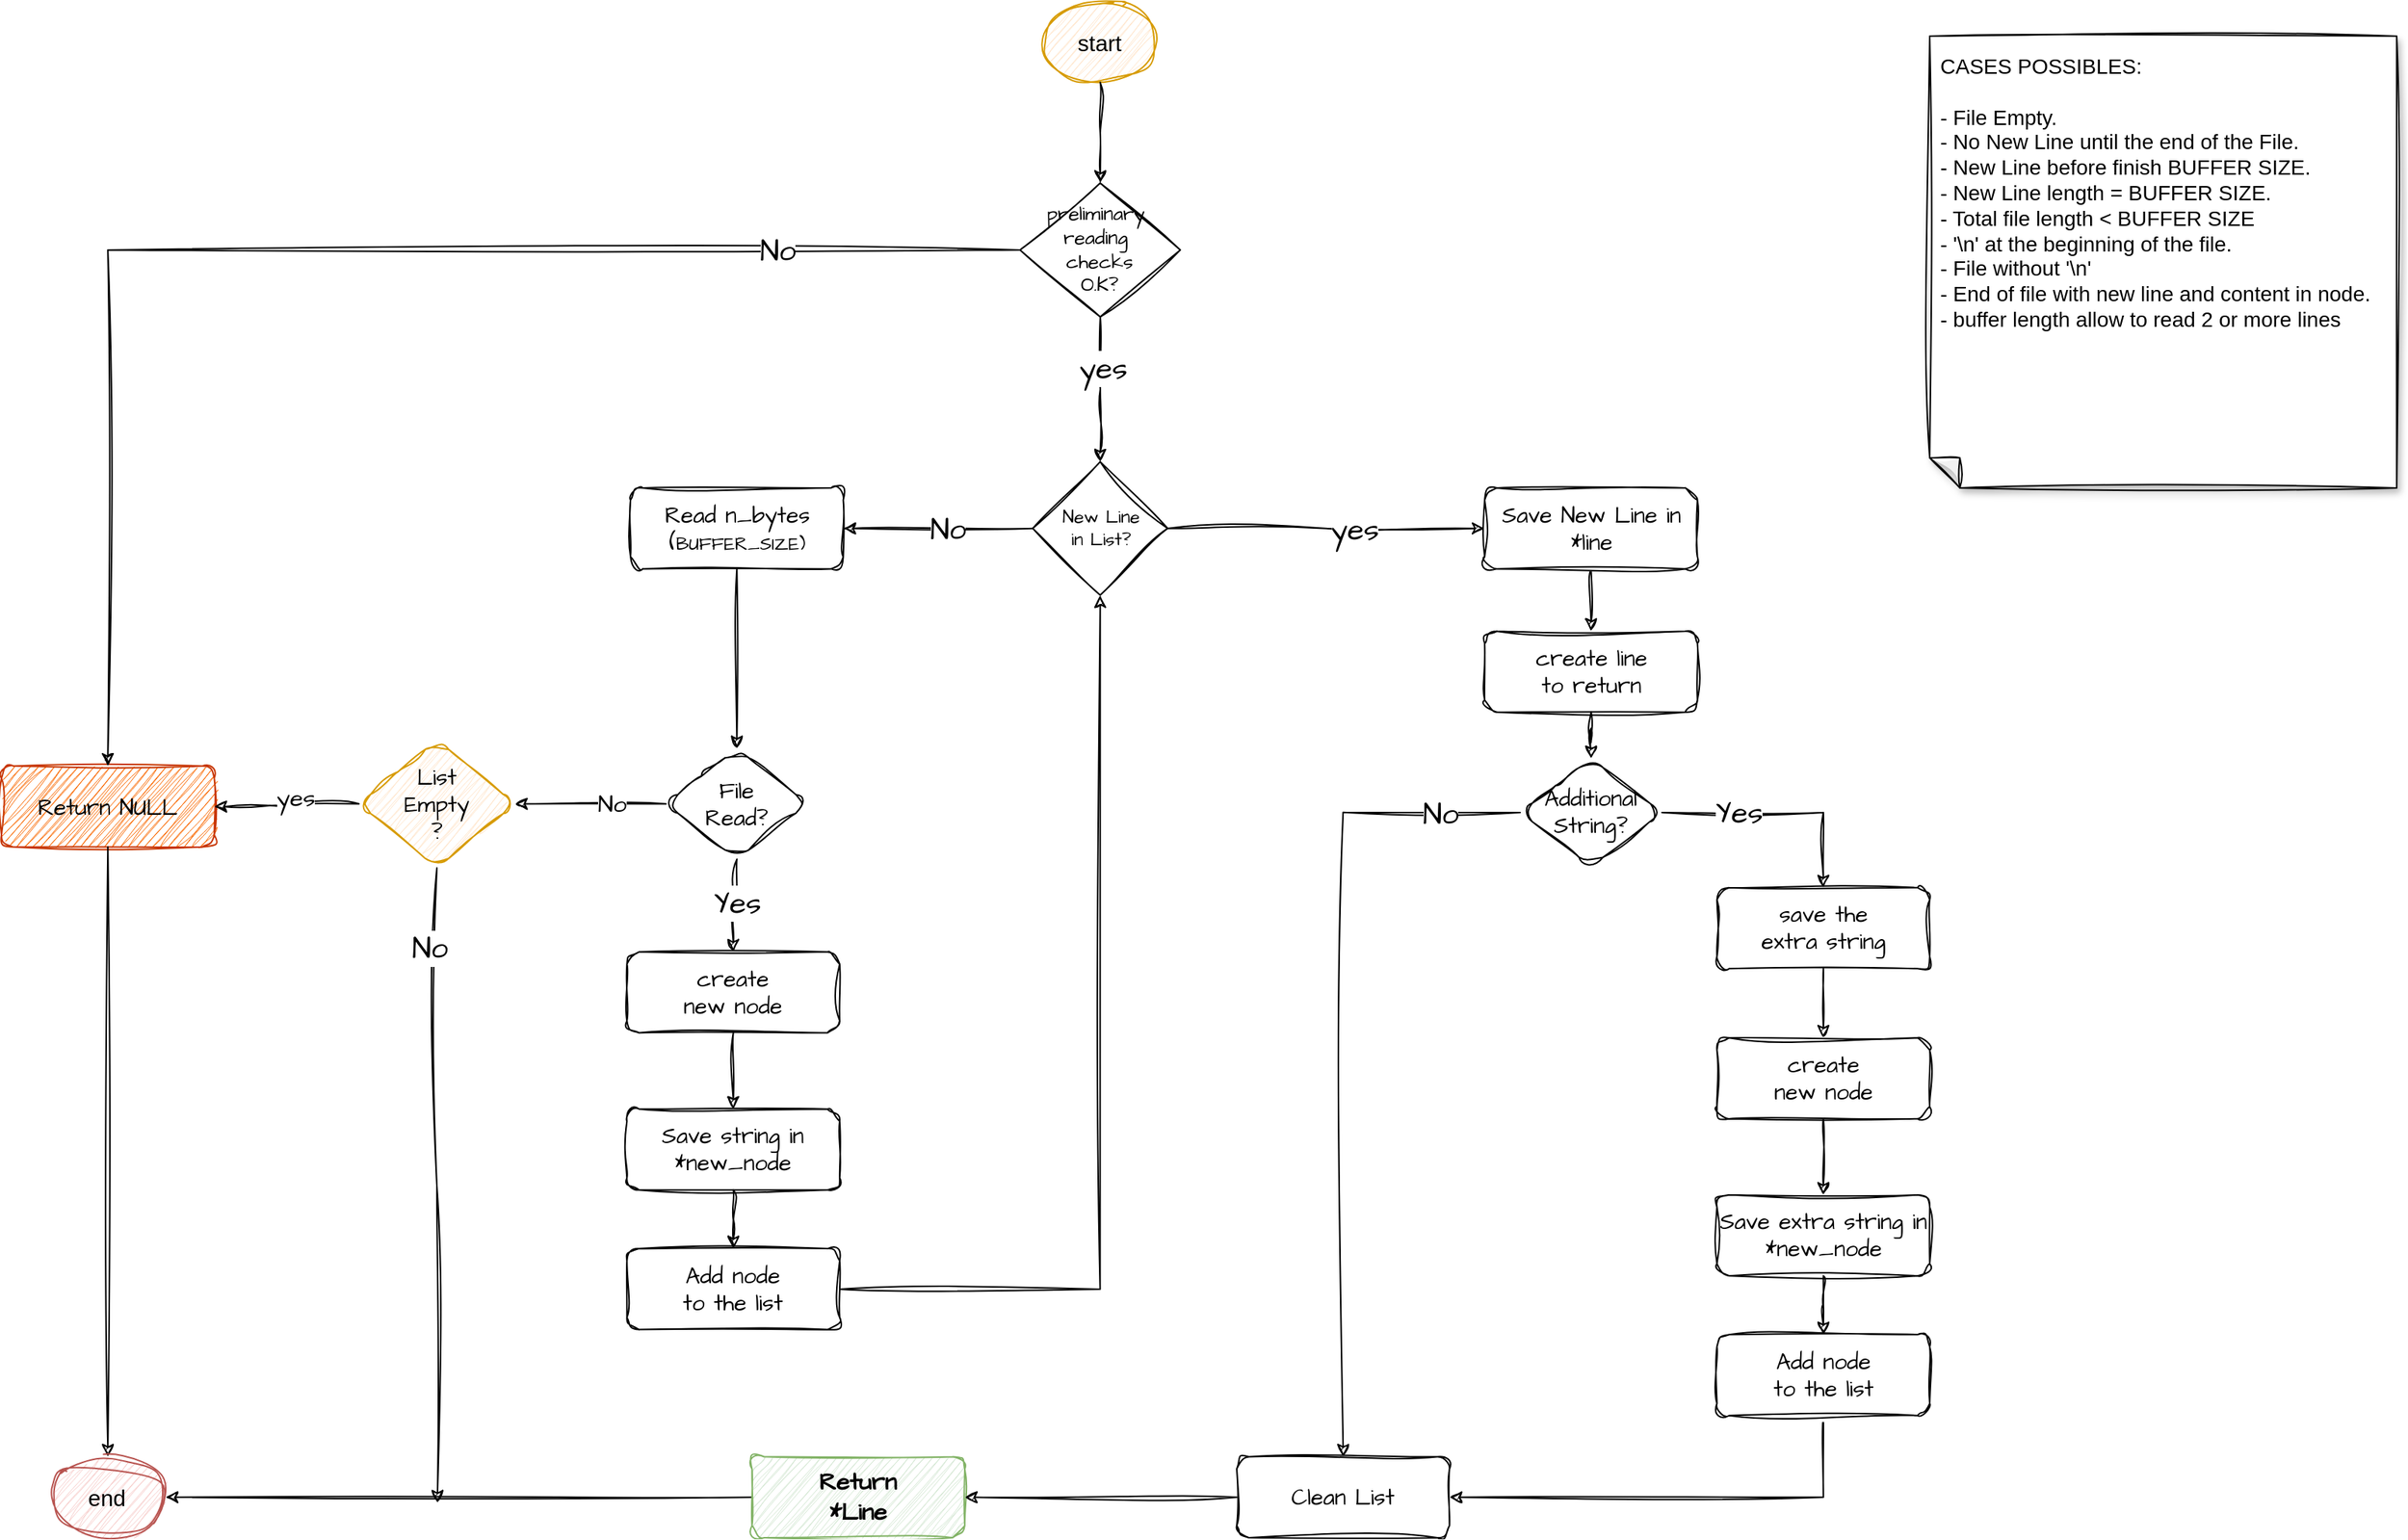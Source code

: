 <mxfile version="23.0.1" type="github">
  <diagram name="Page-1" id="JMT0KtgX3B_tpK4LKjmZ">
    <mxGraphModel dx="2049" dy="2230" grid="1" gridSize="10" guides="1" tooltips="1" connect="1" arrows="1" fold="1" page="1" pageScale="1" pageWidth="850" pageHeight="1100" math="0" shadow="0">
      <root>
        <mxCell id="0" />
        <mxCell id="1" parent="0" />
        <mxCell id="QlOtEN6NoLlLE6Wvn6i3-212" value="CASES POSSIBLES:&lt;br&gt;&lt;br&gt;- File Empty.&lt;br&gt;- No New Line until the end of the File.&lt;br&gt;- New Line before finish BUFFER SIZE.&lt;br&gt;- New Line length = BUFFER SIZE.&lt;br&gt;- Total file length &amp;lt; BUFFER SIZE&lt;br&gt;- &#39;\n&#39; at the beginning of the file.&lt;br&gt;&lt;div&gt;- File without &#39;\n&#39;&lt;/div&gt;&lt;div&gt;- End of file with new line and content in node.&lt;br&gt;&lt;/div&gt;&lt;div&gt;- buffer length allow to read 2 or more lines&lt;/div&gt;" style="shape=note;backgroundOutline=1;darkOpacity=0.05;fillStyle=solid;direction=west;gradientDirection=north;shadow=1;size=20;pointerEvents=1;sketch=1;curveFitting=1;jiggle=2;labelPosition=center;verticalLabelPosition=middle;align=left;verticalAlign=top;fontSize=14;html=1;labelBorderColor=none;labelBackgroundColor=none;strokeColor=default;gradientColor=none;perimeterSpacing=0;spacingTop=5;spacingLeft=5;whiteSpace=wrap;" parent="1" vertex="1">
          <mxGeometry x="1320" y="-1037.04" width="310" height="300" as="geometry" />
        </mxCell>
        <mxCell id="QlOtEN6NoLlLE6Wvn6i3-3" value="start" style="ellipse;whiteSpace=wrap;html=1;sketch=1;curveFitting=1;jiggle=2;fontSize=15;container=0;fillColor=#ffe6cc;strokeColor=#d79b00;" parent="1" vertex="1">
          <mxGeometry x="731.088" y="-1060" width="76.497" height="53.752" as="geometry" />
        </mxCell>
        <mxCell id="QlOtEN6NoLlLE6Wvn6i3-14" value="&lt;div style=&quot;font-size: 13px;&quot;&gt;preliminary&amp;nbsp;&lt;/div&gt;&lt;div style=&quot;font-size: 13px;&quot;&gt;reading&amp;nbsp;&lt;/div&gt;&lt;div style=&quot;font-size: 13px;&quot;&gt;checks&lt;/div&gt;&lt;div style=&quot;font-size: 13px;&quot;&gt;O.K?&lt;br style=&quot;font-size: 13px;&quot;&gt;&lt;/div&gt;" style="rhombus;whiteSpace=wrap;html=1;sketch=1;curveFitting=1;jiggle=2;hachureGap=4;fontFamily=Architects Daughter;fontSource=https%3A%2F%2Ffonts.googleapis.com%2Fcss%3Ffamily%3DArchitects%2BDaughter;fontSize=13;verticalAlign=middle;container=0;" parent="1" vertex="1">
          <mxGeometry x="716.151" y="-939.497" width="106.378" height="88.914" as="geometry" />
        </mxCell>
        <mxCell id="4StBbDfkUCFeg5q-xjJN-60" value="" style="edgeStyle=orthogonalEdgeStyle;rounded=0;sketch=1;hachureGap=4;jiggle=2;curveFitting=1;orthogonalLoop=1;jettySize=auto;html=1;fontFamily=Architects Daughter;fontSource=https%3A%2F%2Ffonts.googleapis.com%2Fcss%3Ffamily%3DArchitects%2BDaughter;fontSize=16;" edge="1" parent="1" source="QlOtEN6NoLlLE6Wvn6i3-3" target="QlOtEN6NoLlLE6Wvn6i3-14">
          <mxGeometry relative="1" as="geometry" />
        </mxCell>
        <mxCell id="QlOtEN6NoLlLE6Wvn6i3-18" value="Return NULL" style="rounded=1;whiteSpace=wrap;html=1;fontSize=15;fontFamily=Architects Daughter;sketch=1;curveFitting=1;jiggle=2;hachureGap=4;fontSource=https%3A%2F%2Ffonts.googleapis.com%2Fcss%3Ffamily%3DArchitects%2BDaughter;fillColor=#fa6800;fontColor=#000000;strokeColor=#C73500;container=0;" parent="1" vertex="1">
          <mxGeometry x="40" y="-552.336" width="141.225" height="53.752" as="geometry" />
        </mxCell>
        <mxCell id="QlOtEN6NoLlLE6Wvn6i3-19" value="" style="edgeStyle=orthogonalEdgeStyle;rounded=0;sketch=1;hachureGap=4;jiggle=2;curveFitting=1;orthogonalLoop=1;jettySize=auto;html=1;fontFamily=Architects Daughter;fontSource=https%3A%2F%2Ffonts.googleapis.com%2Fcss%3Ffamily%3DArchitects%2BDaughter;fontSize=15;" parent="1" source="QlOtEN6NoLlLE6Wvn6i3-14" target="QlOtEN6NoLlLE6Wvn6i3-18" edge="1">
          <mxGeometry relative="1" as="geometry" />
        </mxCell>
        <mxCell id="4StBbDfkUCFeg5q-xjJN-7" value="No" style="edgeLabel;html=1;align=center;verticalAlign=middle;resizable=0;points=[];fontSize=20;fontFamily=Architects Daughter;" vertex="1" connectable="0" parent="QlOtEN6NoLlLE6Wvn6i3-19">
          <mxGeometry x="-0.659" relative="1" as="geometry">
            <mxPoint as="offset" />
          </mxGeometry>
        </mxCell>
        <mxCell id="QlOtEN6NoLlLE6Wvn6i3-22" value="Read n_bytes&lt;br&gt;(&lt;font style=&quot;font-size: 12px;&quot;&gt;BUFFER_SIZE)&lt;/font&gt;" style="rounded=1;whiteSpace=wrap;html=1;fontSize=15;fontFamily=Architects Daughter;sketch=1;curveFitting=1;jiggle=2;hachureGap=4;fontSource=https%3A%2F%2Ffonts.googleapis.com%2Fcss%3Ffamily%3DArchitects%2BDaughter;container=0;" parent="1" vertex="1">
          <mxGeometry x="457.555" y="-737.042" width="141.225" height="53.752" as="geometry" />
        </mxCell>
        <mxCell id="QlOtEN6NoLlLE6Wvn6i3-25" value="File&lt;br&gt;Read?" style="rhombus;whiteSpace=wrap;html=1;fontSize=15;fontFamily=Architects Daughter;rounded=1;sketch=1;curveFitting=1;jiggle=2;hachureGap=4;fontSource=https%3A%2F%2Ffonts.googleapis.com%2Fcss%3Ffamily%3DArchitects%2BDaughter;container=0;" parent="1" vertex="1">
          <mxGeometry x="481.109" y="-563.957" width="94.15" height="73.46" as="geometry" />
        </mxCell>
        <mxCell id="4StBbDfkUCFeg5q-xjJN-14" value="" style="edgeStyle=orthogonalEdgeStyle;rounded=0;sketch=1;hachureGap=4;jiggle=2;curveFitting=1;orthogonalLoop=1;jettySize=auto;html=1;fontFamily=Architects Daughter;fontSource=https%3A%2F%2Ffonts.googleapis.com%2Fcss%3Ffamily%3DArchitects%2BDaughter;fontSize=16;" edge="1" parent="1" source="QlOtEN6NoLlLE6Wvn6i3-22" target="QlOtEN6NoLlLE6Wvn6i3-25">
          <mxGeometry relative="1" as="geometry" />
        </mxCell>
        <mxCell id="QlOtEN6NoLlLE6Wvn6i3-32" value="&lt;div style=&quot;font-size: 15px;&quot;&gt;create&lt;/div&gt;&lt;div style=&quot;font-size: 15px;&quot;&gt;new node&lt;br style=&quot;font-size: 15px;&quot;&gt;&lt;/div&gt;" style="rounded=1;whiteSpace=wrap;html=1;fontSize=15;fontFamily=Architects Daughter;sketch=1;curveFitting=1;jiggle=2;hachureGap=4;fontSource=https%3A%2F%2Ffonts.googleapis.com%2Fcss%3Ffamily%3DArchitects%2BDaughter;container=0;" parent="1" vertex="1">
          <mxGeometry x="455.183" y="-428.976" width="141.225" height="53.752" as="geometry" />
        </mxCell>
        <mxCell id="4StBbDfkUCFeg5q-xjJN-21" value="" style="edgeStyle=orthogonalEdgeStyle;rounded=0;sketch=1;hachureGap=4;jiggle=2;curveFitting=1;orthogonalLoop=1;jettySize=auto;html=1;fontFamily=Architects Daughter;fontSource=https%3A%2F%2Ffonts.googleapis.com%2Fcss%3Ffamily%3DArchitects%2BDaughter;fontSize=16;" edge="1" parent="1" source="QlOtEN6NoLlLE6Wvn6i3-25" target="QlOtEN6NoLlLE6Wvn6i3-32">
          <mxGeometry relative="1" as="geometry" />
        </mxCell>
        <mxCell id="4StBbDfkUCFeg5q-xjJN-22" value="Yes" style="edgeLabel;html=1;align=center;verticalAlign=middle;resizable=0;points=[];fontSize=20;fontFamily=Architects Daughter;" vertex="1" connectable="0" parent="4StBbDfkUCFeg5q-xjJN-21">
          <mxGeometry x="-0.119" relative="1" as="geometry">
            <mxPoint as="offset" />
          </mxGeometry>
        </mxCell>
        <mxCell id="QlOtEN6NoLlLE6Wvn6i3-62" value="&lt;div&gt;Add node &lt;br&gt;&lt;/div&gt;&lt;div&gt;to the list&lt;br&gt;&lt;/div&gt;" style="whiteSpace=wrap;html=1;fontSize=15;fontFamily=Architects Daughter;rounded=1;sketch=1;curveFitting=1;jiggle=2;hachureGap=4;fontSource=https%3A%2F%2Ffonts.googleapis.com%2Fcss%3Ffamily%3DArchitects%2BDaughter;container=0;" parent="1" vertex="1">
          <mxGeometry x="455.181" y="-231.937" width="141.225" height="53.752" as="geometry" />
        </mxCell>
        <mxCell id="QlOtEN6NoLlLE6Wvn6i3-124" value="&lt;div&gt;Clean List&lt;/div&gt;" style="whiteSpace=wrap;html=1;fontSize=15;fontFamily=Architects Daughter;rounded=1;sketch=1;curveFitting=1;jiggle=2;hachureGap=4;fontSource=https%3A%2F%2Ffonts.googleapis.com%2Fcss%3Ffamily%3DArchitects%2BDaughter;container=0;" parent="1" vertex="1">
          <mxGeometry x="859.997" y="-93.752" width="141.225" height="53.752" as="geometry" />
        </mxCell>
        <mxCell id="ASQwSrZ_kovedb2dKtSF-5" value="" style="edgeStyle=orthogonalEdgeStyle;rounded=0;sketch=1;hachureGap=4;jiggle=2;curveFitting=1;orthogonalLoop=1;jettySize=auto;html=1;fontFamily=Architects Daughter;fontSource=https%3A%2F%2Ffonts.googleapis.com%2Fcss%3Ffamily%3DArchitects%2BDaughter;fontSize=15;exitX=0.5;exitY=1;exitDx=0;exitDy=0;entryX=0.5;entryY=0;entryDx=0;entryDy=0;" parent="1" source="QlOtEN6NoLlLE6Wvn6i3-18" target="QlOtEN6NoLlLE6Wvn6i3-7" edge="1">
          <mxGeometry relative="1" as="geometry">
            <mxPoint x="332.352" y="-719.356" as="sourcePoint" />
            <mxPoint x="381.486" y="359.035" as="targetPoint" />
          </mxGeometry>
        </mxCell>
        <mxCell id="QlOtEN6NoLlLE6Wvn6i3-7" value="&lt;div style=&quot;font-size: 15px;&quot;&gt;end&lt;/div&gt;" style="ellipse;whiteSpace=wrap;html=1;sketch=1;curveFitting=1;jiggle=2;fontSize=15;container=0;fillColor=#f8cecc;strokeColor=#b85450;" parent="1" vertex="1">
          <mxGeometry x="72.365" y="-93.755" width="76.497" height="53.752" as="geometry" />
        </mxCell>
        <mxCell id="ASQwSrZ_kovedb2dKtSF-12" value="create line&lt;br&gt;to return" style="rounded=1;whiteSpace=wrap;html=1;fontSize=15;fontFamily=Architects Daughter;sketch=1;curveFitting=1;jiggle=2;hachureGap=4;fontSource=https%3A%2F%2Ffonts.googleapis.com%2Fcss%3Ffamily%3DArchitects%2BDaughter;container=0;" parent="1" vertex="1">
          <mxGeometry x="1024.567" y="-641.932" width="141.225" height="53.752" as="geometry" />
        </mxCell>
        <mxCell id="4StBbDfkUCFeg5q-xjJN-57" style="edgeStyle=orthogonalEdgeStyle;rounded=0;sketch=1;hachureGap=4;jiggle=2;curveFitting=1;orthogonalLoop=1;jettySize=auto;html=1;entryX=1;entryY=0.5;entryDx=0;entryDy=0;fontFamily=Architects Daughter;fontSource=https%3A%2F%2Ffonts.googleapis.com%2Fcss%3Ffamily%3DArchitects%2BDaughter;fontSize=16;" edge="1" parent="1" source="QlOtEN6NoLlLE6Wvn6i3-85" target="QlOtEN6NoLlLE6Wvn6i3-7">
          <mxGeometry relative="1" as="geometry" />
        </mxCell>
        <mxCell id="QlOtEN6NoLlLE6Wvn6i3-85" value="&lt;div style=&quot;font-size: 16px;&quot;&gt;&lt;b&gt;&lt;font style=&quot;font-size: 16px;&quot;&gt;Return&lt;/font&gt;&lt;/b&gt;&lt;/div&gt;&lt;div style=&quot;font-size: 16px;&quot;&gt;&lt;b&gt;&lt;font style=&quot;font-size: 16px;&quot;&gt;*Line&lt;/font&gt;&lt;/b&gt;&lt;br&gt;&lt;/div&gt;" style="whiteSpace=wrap;html=1;fontSize=15;fontFamily=Architects Daughter;rounded=1;sketch=1;curveFitting=1;jiggle=2;hachureGap=4;fontSource=https%3A%2F%2Ffonts.googleapis.com%2Fcss%3Ffamily%3DArchitects%2BDaughter;fillColor=#d5e8d4;strokeColor=#82b366;container=0;" parent="1" vertex="1">
          <mxGeometry x="538.212" y="-93.756" width="141.225" height="53.752" as="geometry" />
        </mxCell>
        <mxCell id="4StBbDfkUCFeg5q-xjJN-58" style="edgeStyle=orthogonalEdgeStyle;rounded=0;sketch=1;hachureGap=4;jiggle=2;curveFitting=1;orthogonalLoop=1;jettySize=auto;html=1;entryX=1;entryY=0.5;entryDx=0;entryDy=0;fontFamily=Architects Daughter;fontSource=https%3A%2F%2Ffonts.googleapis.com%2Fcss%3Ffamily%3DArchitects%2BDaughter;fontSize=16;" edge="1" parent="1" source="QlOtEN6NoLlLE6Wvn6i3-124" target="QlOtEN6NoLlLE6Wvn6i3-85">
          <mxGeometry relative="1" as="geometry" />
        </mxCell>
        <mxCell id="4StBbDfkUCFeg5q-xjJN-52" value="" style="edgeStyle=orthogonalEdgeStyle;rounded=0;sketch=1;hachureGap=4;jiggle=2;curveFitting=1;orthogonalLoop=1;jettySize=auto;html=1;fontFamily=Architects Daughter;fontSource=https%3A%2F%2Ffonts.googleapis.com%2Fcss%3Ffamily%3DArchitects%2BDaughter;fontSize=16;" edge="1" parent="1" source="ASQwSrZ_kovedb2dKtSF-142" target="ASQwSrZ_kovedb2dKtSF-12">
          <mxGeometry relative="1" as="geometry" />
        </mxCell>
        <mxCell id="ASQwSrZ_kovedb2dKtSF-142" value="Save New Line in *line" style="whiteSpace=wrap;html=1;fontSize=15;fontFamily=Architects Daughter;rounded=1;sketch=1;curveFitting=1;jiggle=2;hachureGap=4;fontSource=https%3A%2F%2Ffonts.googleapis.com%2Fcss%3Ffamily%3DArchitects%2BDaughter;container=0;" parent="1" vertex="1">
          <mxGeometry x="1024.57" y="-737.037" width="141.225" height="53.752" as="geometry" />
        </mxCell>
        <mxCell id="4StBbDfkUCFeg5q-xjJN-54" style="edgeStyle=orthogonalEdgeStyle;rounded=0;sketch=1;hachureGap=4;jiggle=2;curveFitting=1;orthogonalLoop=1;jettySize=auto;html=1;entryX=0.5;entryY=0;entryDx=0;entryDy=0;fontFamily=Architects Daughter;fontSource=https%3A%2F%2Ffonts.googleapis.com%2Fcss%3Ffamily%3DArchitects%2BDaughter;fontSize=16;exitX=0;exitY=0.5;exitDx=0;exitDy=0;" edge="1" parent="1" source="ASQwSrZ_kovedb2dKtSF-145" target="QlOtEN6NoLlLE6Wvn6i3-124">
          <mxGeometry relative="1" as="geometry" />
        </mxCell>
        <mxCell id="4StBbDfkUCFeg5q-xjJN-69" value="No" style="edgeLabel;html=1;align=center;verticalAlign=middle;resizable=0;points=[];fontSize=20;fontFamily=Architects Daughter;" vertex="1" connectable="0" parent="4StBbDfkUCFeg5q-xjJN-54">
          <mxGeometry x="-0.806" relative="1" as="geometry">
            <mxPoint as="offset" />
          </mxGeometry>
        </mxCell>
        <mxCell id="ASQwSrZ_kovedb2dKtSF-145" value="Additional&lt;br&gt;String?" style="rhombus;whiteSpace=wrap;html=1;fontSize=15;fontFamily=Architects Daughter;rounded=1;sketch=1;curveFitting=1;jiggle=2;hachureGap=4;fontSource=https%3A%2F%2Ffonts.googleapis.com%2Fcss%3Ffamily%3DArchitects%2BDaughter;container=0;" parent="1" vertex="1">
          <mxGeometry x="1048.106" y="-557.389" width="94.15" height="71.669" as="geometry" />
        </mxCell>
        <mxCell id="4StBbDfkUCFeg5q-xjJN-51" value="" style="edgeStyle=orthogonalEdgeStyle;rounded=0;sketch=1;hachureGap=4;jiggle=2;curveFitting=1;orthogonalLoop=1;jettySize=auto;html=1;fontFamily=Architects Daughter;fontSource=https%3A%2F%2Ffonts.googleapis.com%2Fcss%3Ffamily%3DArchitects%2BDaughter;fontSize=16;" edge="1" parent="1" source="ASQwSrZ_kovedb2dKtSF-12" target="ASQwSrZ_kovedb2dKtSF-145">
          <mxGeometry relative="1" as="geometry" />
        </mxCell>
        <mxCell id="4StBbDfkUCFeg5q-xjJN-25" value="" style="edgeStyle=orthogonalEdgeStyle;rounded=0;sketch=1;hachureGap=4;jiggle=2;curveFitting=1;orthogonalLoop=1;jettySize=auto;html=1;fontFamily=Architects Daughter;fontSource=https%3A%2F%2Ffonts.googleapis.com%2Fcss%3Ffamily%3DArchitects%2BDaughter;fontSize=16;" edge="1" parent="1" source="wsJMPXInhj_xyrBOGOS4-13" target="QlOtEN6NoLlLE6Wvn6i3-62">
          <mxGeometry relative="1" as="geometry" />
        </mxCell>
        <mxCell id="wsJMPXInhj_xyrBOGOS4-13" value="Save string in *new_node" style="whiteSpace=wrap;html=1;fontSize=15;fontFamily=Architects Daughter;rounded=1;sketch=1;curveFitting=1;jiggle=2;hachureGap=4;fontSource=https%3A%2F%2Ffonts.googleapis.com%2Fcss%3Ffamily%3DArchitects%2BDaughter;container=0;" parent="1" vertex="1">
          <mxGeometry x="455.178" y="-324.658" width="141.225" height="53.752" as="geometry" />
        </mxCell>
        <mxCell id="4StBbDfkUCFeg5q-xjJN-24" value="" style="edgeStyle=orthogonalEdgeStyle;rounded=0;sketch=1;hachureGap=4;jiggle=2;curveFitting=1;orthogonalLoop=1;jettySize=auto;html=1;fontFamily=Architects Daughter;fontSource=https%3A%2F%2Ffonts.googleapis.com%2Fcss%3Ffamily%3DArchitects%2BDaughter;fontSize=16;" edge="1" parent="1" source="QlOtEN6NoLlLE6Wvn6i3-32" target="wsJMPXInhj_xyrBOGOS4-13">
          <mxGeometry relative="1" as="geometry" />
        </mxCell>
        <mxCell id="4StBbDfkUCFeg5q-xjJN-32" value="" style="edgeStyle=orthogonalEdgeStyle;rounded=0;sketch=1;hachureGap=4;jiggle=2;curveFitting=1;orthogonalLoop=1;jettySize=auto;html=1;fontFamily=Architects Daughter;fontSource=https%3A%2F%2Ffonts.googleapis.com%2Fcss%3Ffamily%3DArchitects%2BDaughter;fontSize=16;" edge="1" parent="1" source="wsJMPXInhj_xyrBOGOS4-28" target="QlOtEN6NoLlLE6Wvn6i3-18">
          <mxGeometry relative="1" as="geometry" />
        </mxCell>
        <mxCell id="4StBbDfkUCFeg5q-xjJN-33" value="yes" style="edgeLabel;html=1;align=center;verticalAlign=middle;resizable=0;points=[];fontSize=16;fontFamily=Architects Daughter;" vertex="1" connectable="0" parent="4StBbDfkUCFeg5q-xjJN-32">
          <mxGeometry x="-0.134" y="-4" relative="1" as="geometry">
            <mxPoint as="offset" />
          </mxGeometry>
        </mxCell>
        <mxCell id="4StBbDfkUCFeg5q-xjJN-66" style="edgeStyle=orthogonalEdgeStyle;rounded=0;sketch=1;hachureGap=4;jiggle=2;curveFitting=1;orthogonalLoop=1;jettySize=auto;html=1;fontFamily=Architects Daughter;fontSource=https%3A%2F%2Ffonts.googleapis.com%2Fcss%3Ffamily%3DArchitects%2BDaughter;fontSize=16;" edge="1" parent="1" source="wsJMPXInhj_xyrBOGOS4-28">
          <mxGeometry relative="1" as="geometry">
            <mxPoint x="329.442" y="-63.185" as="targetPoint" />
          </mxGeometry>
        </mxCell>
        <mxCell id="4StBbDfkUCFeg5q-xjJN-67" value="No" style="edgeLabel;html=1;align=center;verticalAlign=middle;resizable=0;points=[];fontSize=20;fontFamily=Architects Daughter;" vertex="1" connectable="0" parent="4StBbDfkUCFeg5q-xjJN-66">
          <mxGeometry x="-0.753" y="-5" relative="1" as="geometry">
            <mxPoint as="offset" />
          </mxGeometry>
        </mxCell>
        <mxCell id="wsJMPXInhj_xyrBOGOS4-28" value="&lt;div&gt;List &lt;br&gt;&lt;/div&gt;&lt;div&gt;Empty&lt;/div&gt;&lt;div&gt;?&lt;br&gt;&lt;/div&gt;" style="rhombus;whiteSpace=wrap;html=1;fontSize=15;fontFamily=Architects Daughter;rounded=1;sketch=1;curveFitting=1;jiggle=2;hachureGap=4;fontSource=https%3A%2F%2Ffonts.googleapis.com%2Fcss%3Ffamily%3DArchitects%2BDaughter;fillColor=#ffe6cc;strokeColor=#d79b00;container=0;" parent="1" vertex="1">
          <mxGeometry x="277.244" y="-569.777" width="103.565" height="85.107" as="geometry" />
        </mxCell>
        <mxCell id="4StBbDfkUCFeg5q-xjJN-31" value="" style="edgeStyle=orthogonalEdgeStyle;rounded=0;sketch=1;hachureGap=4;jiggle=2;curveFitting=1;orthogonalLoop=1;jettySize=auto;html=1;fontFamily=Architects Daughter;fontSource=https%3A%2F%2Ffonts.googleapis.com%2Fcss%3Ffamily%3DArchitects%2BDaughter;fontSize=16;" edge="1" parent="1" source="QlOtEN6NoLlLE6Wvn6i3-25" target="wsJMPXInhj_xyrBOGOS4-28">
          <mxGeometry relative="1" as="geometry" />
        </mxCell>
        <mxCell id="4StBbDfkUCFeg5q-xjJN-37" value="No" style="edgeLabel;html=1;align=center;verticalAlign=middle;resizable=0;points=[];fontSize=16;fontFamily=Architects Daughter;" vertex="1" connectable="0" parent="4StBbDfkUCFeg5q-xjJN-31">
          <mxGeometry x="-0.269" relative="1" as="geometry">
            <mxPoint as="offset" />
          </mxGeometry>
        </mxCell>
        <mxCell id="4StBbDfkUCFeg5q-xjJN-8" style="edgeStyle=orthogonalEdgeStyle;rounded=0;sketch=1;hachureGap=4;jiggle=2;curveFitting=1;orthogonalLoop=1;jettySize=auto;html=1;entryX=1;entryY=0.5;entryDx=0;entryDy=0;fontFamily=Architects Daughter;fontSource=https%3A%2F%2Ffonts.googleapis.com%2Fcss%3Ffamily%3DArchitects%2BDaughter;fontSize=16;exitX=0;exitY=0.5;exitDx=0;exitDy=0;" edge="1" parent="1" source="4StBbDfkUCFeg5q-xjJN-4" target="QlOtEN6NoLlLE6Wvn6i3-22">
          <mxGeometry relative="1" as="geometry">
            <mxPoint x="599.986" y="-721.771" as="sourcePoint" />
          </mxGeometry>
        </mxCell>
        <mxCell id="4StBbDfkUCFeg5q-xjJN-9" value="No" style="edgeLabel;html=1;align=center;verticalAlign=middle;resizable=0;points=[];fontSize=20;fontFamily=Architects Daughter;" vertex="1" connectable="0" parent="4StBbDfkUCFeg5q-xjJN-8">
          <mxGeometry x="0.038" y="-2" relative="1" as="geometry">
            <mxPoint x="9" y="2" as="offset" />
          </mxGeometry>
        </mxCell>
        <mxCell id="4StBbDfkUCFeg5q-xjJN-12" style="edgeStyle=orthogonalEdgeStyle;rounded=0;sketch=1;hachureGap=4;jiggle=2;curveFitting=1;orthogonalLoop=1;jettySize=auto;html=1;entryX=0;entryY=0.5;entryDx=0;entryDy=0;fontFamily=Architects Daughter;fontSource=https%3A%2F%2Ffonts.googleapis.com%2Fcss%3Ffamily%3DArchitects%2BDaughter;fontSize=16;" edge="1" parent="1" source="4StBbDfkUCFeg5q-xjJN-4" target="ASQwSrZ_kovedb2dKtSF-142">
          <mxGeometry relative="1" as="geometry" />
        </mxCell>
        <mxCell id="4StBbDfkUCFeg5q-xjJN-13" value="yes" style="edgeLabel;html=1;align=center;verticalAlign=middle;resizable=0;points=[];fontSize=20;fontFamily=Architects Daughter;" vertex="1" connectable="0" parent="4StBbDfkUCFeg5q-xjJN-12">
          <mxGeometry x="0.439" relative="1" as="geometry">
            <mxPoint x="-28" as="offset" />
          </mxGeometry>
        </mxCell>
        <mxCell id="4StBbDfkUCFeg5q-xjJN-4" value="&lt;div style=&quot;font-size: 12px;&quot;&gt;&lt;font style=&quot;font-size: 12px;&quot;&gt;New Line&lt;/font&gt;&lt;/div&gt;&lt;div style=&quot;font-size: 12px;&quot;&gt;&lt;font style=&quot;font-size: 12px;&quot;&gt;in List?&lt;/font&gt;&lt;br&gt;&lt;/div&gt;" style="rhombus;whiteSpace=wrap;html=1;fontSize=10;fontFamily=Architects Daughter;sketch=1;curveFitting=1;jiggle=2;hachureGap=4;fontSource=https%3A%2F%2Ffonts.googleapis.com%2Fcss%3Ffamily%3DArchitects%2BDaughter;" vertex="1" parent="1">
          <mxGeometry x="724.571" y="-754.43" width="89.536" height="88.531" as="geometry" />
        </mxCell>
        <mxCell id="4StBbDfkUCFeg5q-xjJN-5" value="" style="edgeStyle=orthogonalEdgeStyle;rounded=0;sketch=1;hachureGap=4;jiggle=2;curveFitting=1;orthogonalLoop=1;jettySize=auto;html=1;fontFamily=Architects Daughter;fontSource=https%3A%2F%2Ffonts.googleapis.com%2Fcss%3Ffamily%3DArchitects%2BDaughter;fontSize=16;" edge="1" parent="1" source="QlOtEN6NoLlLE6Wvn6i3-14" target="4StBbDfkUCFeg5q-xjJN-4">
          <mxGeometry relative="1" as="geometry" />
        </mxCell>
        <mxCell id="4StBbDfkUCFeg5q-xjJN-6" value="yes" style="edgeLabel;html=1;align=center;verticalAlign=middle;resizable=0;points=[];fontSize=20;fontFamily=Architects Daughter;" vertex="1" connectable="0" parent="4StBbDfkUCFeg5q-xjJN-5">
          <mxGeometry x="-0.308" y="1" relative="1" as="geometry">
            <mxPoint as="offset" />
          </mxGeometry>
        </mxCell>
        <mxCell id="4StBbDfkUCFeg5q-xjJN-49" style="edgeStyle=orthogonalEdgeStyle;rounded=0;sketch=1;hachureGap=4;jiggle=2;curveFitting=1;orthogonalLoop=1;jettySize=auto;html=1;entryX=0.5;entryY=1;entryDx=0;entryDy=0;fontFamily=Architects Daughter;fontSource=https%3A%2F%2Ffonts.googleapis.com%2Fcss%3Ffamily%3DArchitects%2BDaughter;fontSize=16;" edge="1" parent="1" source="QlOtEN6NoLlLE6Wvn6i3-62" target="4StBbDfkUCFeg5q-xjJN-4">
          <mxGeometry relative="1" as="geometry" />
        </mxCell>
        <mxCell id="4StBbDfkUCFeg5q-xjJN-23" value="&lt;div style=&quot;font-size: 15px;&quot;&gt;create&lt;/div&gt;new node" style="whiteSpace=wrap;html=1;fontSize=15;fontFamily=Architects Daughter;rounded=1;sketch=1;curveFitting=1;jiggle=2;hachureGap=4;fontSource=https%3A%2F%2Ffonts.googleapis.com%2Fcss%3Ffamily%3DArchitects%2BDaughter;container=0;" vertex="1" parent="1">
          <mxGeometry x="1178.77" y="-371.925" width="141.225" height="53.752" as="geometry" />
        </mxCell>
        <mxCell id="4StBbDfkUCFeg5q-xjJN-44" value="" style="edgeStyle=orthogonalEdgeStyle;rounded=0;sketch=1;hachureGap=4;jiggle=2;curveFitting=1;orthogonalLoop=1;jettySize=auto;html=1;fontFamily=Architects Daughter;fontSource=https%3A%2F%2Ffonts.googleapis.com%2Fcss%3Ffamily%3DArchitects%2BDaughter;fontSize=16;" edge="1" parent="1" source="4StBbDfkUCFeg5q-xjJN-40" target="4StBbDfkUCFeg5q-xjJN-23">
          <mxGeometry relative="1" as="geometry" />
        </mxCell>
        <mxCell id="4StBbDfkUCFeg5q-xjJN-40" value="&lt;div&gt;save the &lt;br&gt;&lt;/div&gt;&lt;div&gt;extra string&lt;br&gt;&lt;/div&gt;" style="rounded=1;whiteSpace=wrap;html=1;fontSize=15;fontFamily=Architects Daughter;sketch=1;curveFitting=1;jiggle=2;hachureGap=4;fontSource=https%3A%2F%2Ffonts.googleapis.com%2Fcss%3Ffamily%3DArchitects%2BDaughter;container=0;" vertex="1" parent="1">
          <mxGeometry x="1178.775" y="-471.619" width="141.225" height="53.752" as="geometry" />
        </mxCell>
        <mxCell id="4StBbDfkUCFeg5q-xjJN-55" style="edgeStyle=orthogonalEdgeStyle;rounded=0;sketch=1;hachureGap=4;jiggle=2;curveFitting=1;orthogonalLoop=1;jettySize=auto;html=1;entryX=0.5;entryY=0;entryDx=0;entryDy=0;fontFamily=Architects Daughter;fontSource=https%3A%2F%2Ffonts.googleapis.com%2Fcss%3Ffamily%3DArchitects%2BDaughter;fontSize=16;" edge="1" parent="1" source="ASQwSrZ_kovedb2dKtSF-145" target="4StBbDfkUCFeg5q-xjJN-40">
          <mxGeometry relative="1" as="geometry" />
        </mxCell>
        <mxCell id="4StBbDfkUCFeg5q-xjJN-70" value="Yes" style="edgeLabel;html=1;align=center;verticalAlign=middle;resizable=0;points=[];fontSize=20;fontFamily=Architects Daughter;" vertex="1" connectable="0" parent="4StBbDfkUCFeg5q-xjJN-55">
          <mxGeometry x="-0.361" y="1" relative="1" as="geometry">
            <mxPoint as="offset" />
          </mxGeometry>
        </mxCell>
        <mxCell id="4StBbDfkUCFeg5q-xjJN-41" value="Save extra string in *new_node" style="whiteSpace=wrap;html=1;fontSize=15;fontFamily=Architects Daughter;rounded=1;sketch=1;curveFitting=1;jiggle=2;hachureGap=4;fontSource=https%3A%2F%2Ffonts.googleapis.com%2Fcss%3Ffamily%3DArchitects%2BDaughter;container=0;" vertex="1" parent="1">
          <mxGeometry x="1178.77" y="-267.608" width="141.225" height="53.752" as="geometry" />
        </mxCell>
        <mxCell id="4StBbDfkUCFeg5q-xjJN-45" value="" style="edgeStyle=orthogonalEdgeStyle;rounded=0;sketch=1;hachureGap=4;jiggle=2;curveFitting=1;orthogonalLoop=1;jettySize=auto;html=1;fontFamily=Architects Daughter;fontSource=https%3A%2F%2Ffonts.googleapis.com%2Fcss%3Ffamily%3DArchitects%2BDaughter;fontSize=16;" edge="1" parent="1" source="4StBbDfkUCFeg5q-xjJN-23" target="4StBbDfkUCFeg5q-xjJN-41">
          <mxGeometry relative="1" as="geometry" />
        </mxCell>
        <mxCell id="4StBbDfkUCFeg5q-xjJN-59" style="edgeStyle=orthogonalEdgeStyle;rounded=0;sketch=1;hachureGap=4;jiggle=2;curveFitting=1;orthogonalLoop=1;jettySize=auto;html=1;entryX=1;entryY=0.5;entryDx=0;entryDy=0;fontFamily=Architects Daughter;fontSource=https%3A%2F%2Ffonts.googleapis.com%2Fcss%3Ffamily%3DArchitects%2BDaughter;fontSize=16;exitX=0.5;exitY=1;exitDx=0;exitDy=0;" edge="1" parent="1" source="4StBbDfkUCFeg5q-xjJN-42" target="QlOtEN6NoLlLE6Wvn6i3-124">
          <mxGeometry relative="1" as="geometry" />
        </mxCell>
        <mxCell id="4StBbDfkUCFeg5q-xjJN-42" value="&lt;div&gt;Add node &lt;br&gt;&lt;/div&gt;&lt;div&gt;to the list&lt;br&gt;&lt;/div&gt;" style="whiteSpace=wrap;html=1;fontSize=15;fontFamily=Architects Daughter;rounded=1;sketch=1;curveFitting=1;jiggle=2;hachureGap=4;fontSource=https%3A%2F%2Ffonts.googleapis.com%2Fcss%3Ffamily%3DArchitects%2BDaughter;container=0;" vertex="1" parent="1">
          <mxGeometry x="1178.773" y="-174.887" width="141.225" height="53.752" as="geometry" />
        </mxCell>
        <mxCell id="4StBbDfkUCFeg5q-xjJN-46" value="" style="edgeStyle=orthogonalEdgeStyle;rounded=0;sketch=1;hachureGap=4;jiggle=2;curveFitting=1;orthogonalLoop=1;jettySize=auto;html=1;fontFamily=Architects Daughter;fontSource=https%3A%2F%2Ffonts.googleapis.com%2Fcss%3Ffamily%3DArchitects%2BDaughter;fontSize=16;" edge="1" parent="1" source="4StBbDfkUCFeg5q-xjJN-41" target="4StBbDfkUCFeg5q-xjJN-42">
          <mxGeometry relative="1" as="geometry" />
        </mxCell>
      </root>
    </mxGraphModel>
  </diagram>
</mxfile>
